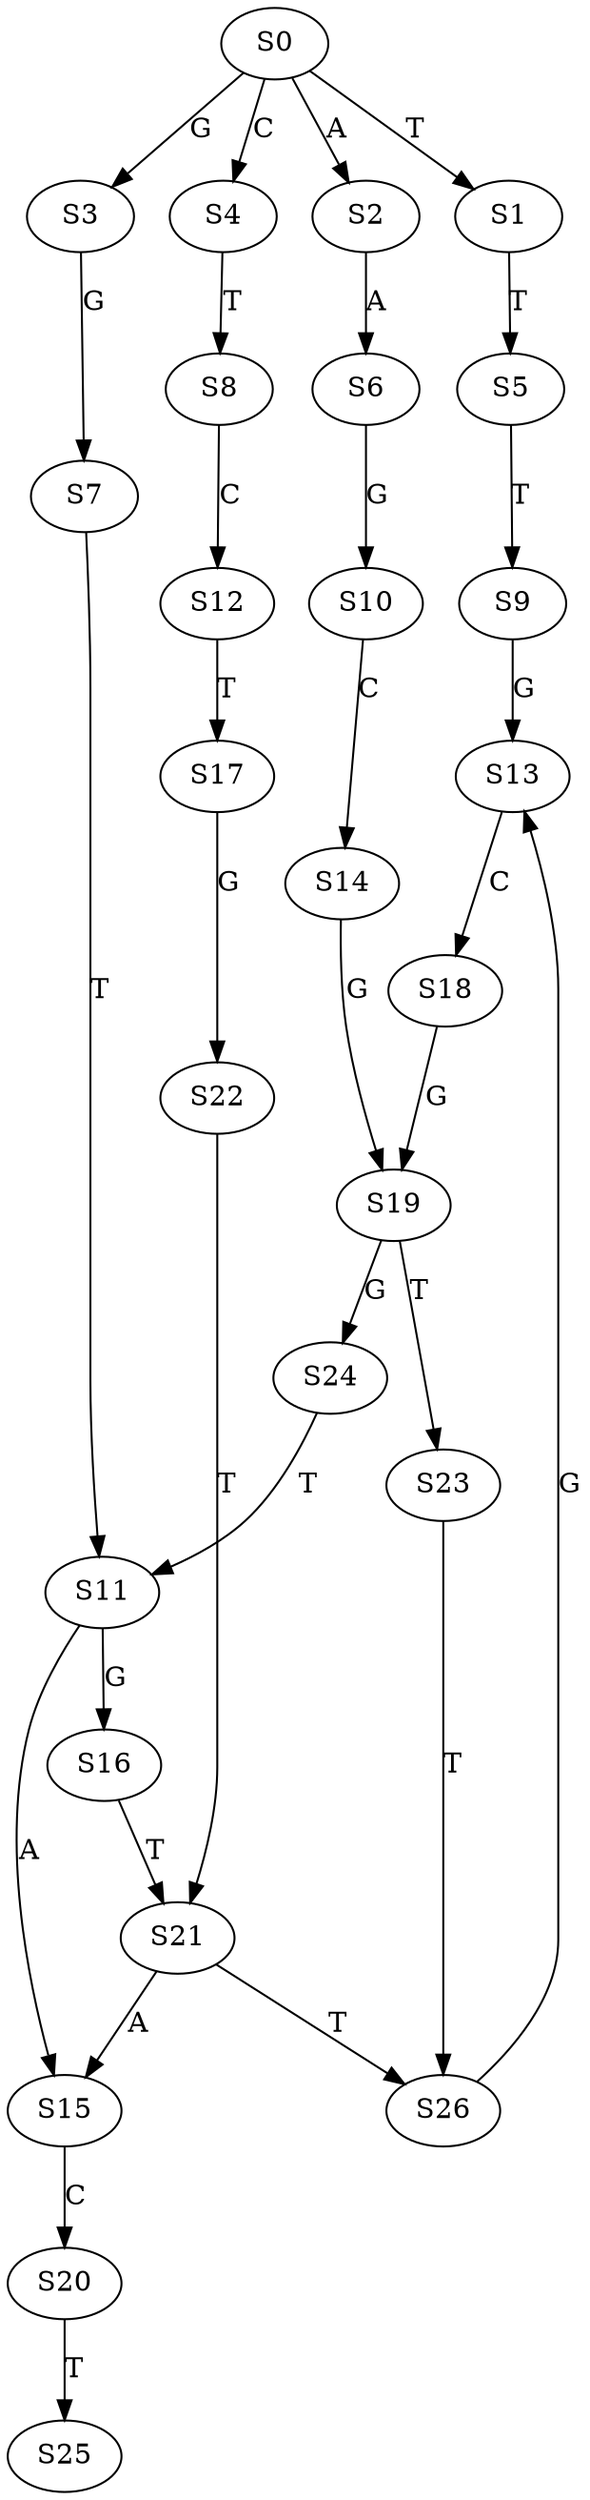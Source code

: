 strict digraph  {
	S0 -> S1 [ label = T ];
	S0 -> S2 [ label = A ];
	S0 -> S3 [ label = G ];
	S0 -> S4 [ label = C ];
	S1 -> S5 [ label = T ];
	S2 -> S6 [ label = A ];
	S3 -> S7 [ label = G ];
	S4 -> S8 [ label = T ];
	S5 -> S9 [ label = T ];
	S6 -> S10 [ label = G ];
	S7 -> S11 [ label = T ];
	S8 -> S12 [ label = C ];
	S9 -> S13 [ label = G ];
	S10 -> S14 [ label = C ];
	S11 -> S15 [ label = A ];
	S11 -> S16 [ label = G ];
	S12 -> S17 [ label = T ];
	S13 -> S18 [ label = C ];
	S14 -> S19 [ label = G ];
	S15 -> S20 [ label = C ];
	S16 -> S21 [ label = T ];
	S17 -> S22 [ label = G ];
	S18 -> S19 [ label = G ];
	S19 -> S23 [ label = T ];
	S19 -> S24 [ label = G ];
	S20 -> S25 [ label = T ];
	S21 -> S15 [ label = A ];
	S21 -> S26 [ label = T ];
	S22 -> S21 [ label = T ];
	S23 -> S26 [ label = T ];
	S24 -> S11 [ label = T ];
	S26 -> S13 [ label = G ];
}
